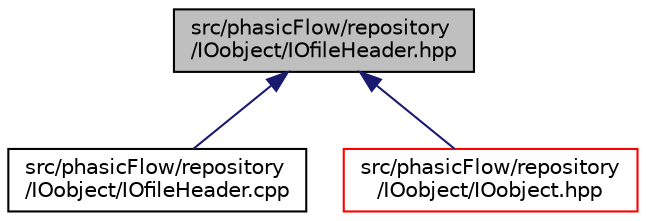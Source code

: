 digraph "src/phasicFlow/repository/IOobject/IOfileHeader.hpp"
{
 // LATEX_PDF_SIZE
  edge [fontname="Helvetica",fontsize="10",labelfontname="Helvetica",labelfontsize="10"];
  node [fontname="Helvetica",fontsize="10",shape=record];
  Node1 [label="src/phasicFlow/repository\l/IOobject/IOfileHeader.hpp",height=0.2,width=0.4,color="black", fillcolor="grey75", style="filled", fontcolor="black",tooltip=" "];
  Node1 -> Node2 [dir="back",color="midnightblue",fontsize="10",style="solid",fontname="Helvetica"];
  Node2 [label="src/phasicFlow/repository\l/IOobject/IOfileHeader.cpp",height=0.2,width=0.4,color="black", fillcolor="white", style="filled",URL="$IOfileHeader_8cpp.html",tooltip=" "];
  Node1 -> Node3 [dir="back",color="midnightblue",fontsize="10",style="solid",fontname="Helvetica"];
  Node3 [label="src/phasicFlow/repository\l/IOobject/IOobject.hpp",height=0.2,width=0.4,color="red", fillcolor="white", style="filled",URL="$IOobject_8hpp.html",tooltip=" "];
}
